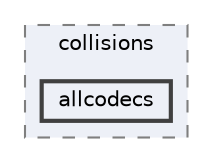digraph "runtime/xxHash/tests/collisions/allcodecs"
{
 // LATEX_PDF_SIZE
  bgcolor="transparent";
  edge [fontname=Helvetica,fontsize=10,labelfontname=Helvetica,labelfontsize=10];
  node [fontname=Helvetica,fontsize=10,shape=box,height=0.2,width=0.4];
  compound=true
  subgraph clusterdir_22ff950d1fb8bf0f9690866ef46d9bcc {
    graph [ bgcolor="#edf0f7", pencolor="grey50", label="collisions", fontname=Helvetica,fontsize=10 style="filled,dashed", URL="dir_22ff950d1fb8bf0f9690866ef46d9bcc.html",tooltip=""]
  dir_fc4c24158d639a2f3939265424b22b83 [label="allcodecs", fillcolor="#edf0f7", color="grey25", style="filled,bold", URL="dir_fc4c24158d639a2f3939265424b22b83.html",tooltip=""];
  }
}
